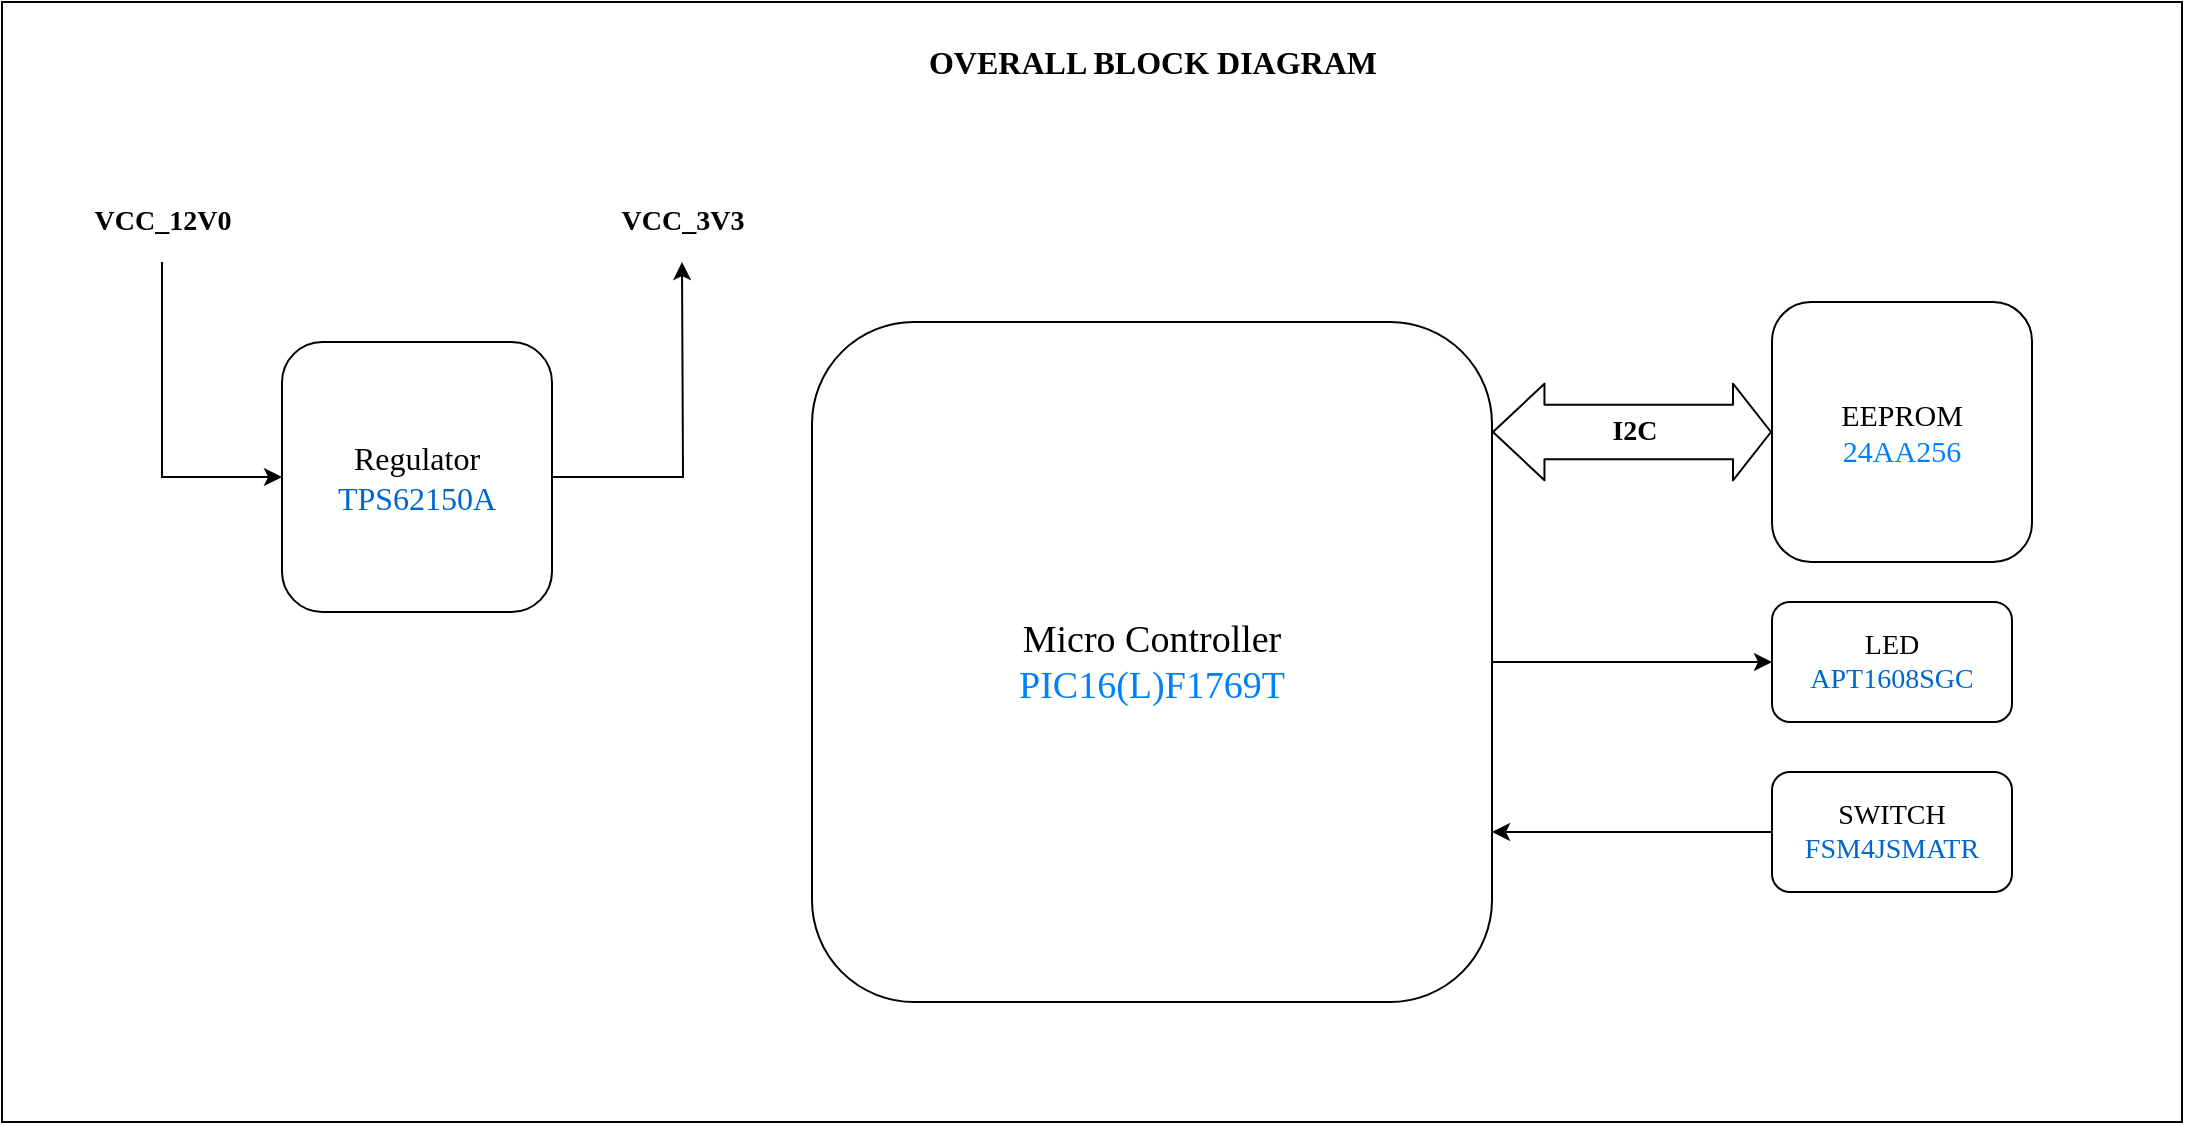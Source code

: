<mxfile version="14.2.9" type="github" pages="6">
  <diagram id="GUdx2-bi7h3D82VZwNLV" name="Page-1">
    <mxGraphModel dx="1422" dy="792" grid="1" gridSize="10" guides="1" tooltips="1" connect="1" arrows="1" fold="1" page="1" pageScale="1" pageWidth="850" pageHeight="1100" math="0" shadow="0">
      <root>
        <mxCell id="0" />
        <mxCell id="1" parent="0" />
        <mxCell id="04yzdecMR1Ozrs6JMSw4-19" value="" style="rounded=0;whiteSpace=wrap;html=1;" parent="1" vertex="1">
          <mxGeometry x="20" y="400" width="1090" height="560" as="geometry" />
        </mxCell>
        <mxCell id="04yzdecMR1Ozrs6JMSw4-9" style="edgeStyle=orthogonalEdgeStyle;rounded=0;orthogonalLoop=1;jettySize=auto;html=1;exitX=1;exitY=0.5;exitDx=0;exitDy=0;entryX=0;entryY=0.5;entryDx=0;entryDy=0;" parent="1" source="04yzdecMR1Ozrs6JMSw4-2" target="04yzdecMR1Ozrs6JMSw4-5" edge="1">
          <mxGeometry relative="1" as="geometry" />
        </mxCell>
        <mxCell id="04yzdecMR1Ozrs6JMSw4-10" style="edgeStyle=orthogonalEdgeStyle;rounded=0;orthogonalLoop=1;jettySize=auto;html=1;exitX=0;exitY=0.5;exitDx=0;exitDy=0;entryX=1;entryY=0.75;entryDx=0;entryDy=0;" parent="1" source="04yzdecMR1Ozrs6JMSw4-6" target="04yzdecMR1Ozrs6JMSw4-2" edge="1">
          <mxGeometry relative="1" as="geometry" />
        </mxCell>
        <mxCell id="04yzdecMR1Ozrs6JMSw4-2" value="&lt;font face=&quot;Times New Roman&quot; style=&quot;font-size: 19px&quot;&gt;Micro Controller&lt;br&gt;&lt;font color=&quot;#007fff&quot; style=&quot;font-size: 19px&quot;&gt;PIC16(L)F1769T&lt;/font&gt;&lt;/font&gt;" style="whiteSpace=wrap;html=1;aspect=fixed;rounded=1;" parent="1" vertex="1">
          <mxGeometry x="425" y="560" width="340" height="340" as="geometry" />
        </mxCell>
        <mxCell id="04yzdecMR1Ozrs6JMSw4-3" value="&lt;font face=&quot;Times New Roman&quot; style=&quot;font-size: 15px&quot;&gt;EEPROM&lt;br&gt;&lt;font color=&quot;#007fff&quot; style=&quot;font-size: 15px&quot;&gt;24AA256&lt;/font&gt;&lt;/font&gt;" style="whiteSpace=wrap;html=1;aspect=fixed;rounded=1;" parent="1" vertex="1">
          <mxGeometry x="905" y="550" width="130" height="130" as="geometry" />
        </mxCell>
        <mxCell id="04yzdecMR1Ozrs6JMSw4-4" value="" style="shape=flexArrow;endArrow=classic;startArrow=classic;html=1;exitX=1;exitY=0.25;exitDx=0;exitDy=0;width=27.333;startSize=8.243;" parent="1" target="04yzdecMR1Ozrs6JMSw4-3" edge="1">
          <mxGeometry width="50" height="50" relative="1" as="geometry">
            <mxPoint x="765" y="615" as="sourcePoint" />
            <mxPoint x="535" y="580" as="targetPoint" />
          </mxGeometry>
        </mxCell>
        <mxCell id="04yzdecMR1Ozrs6JMSw4-11" value="&lt;font face=&quot;Times New Roman&quot; size=&quot;1&quot;&gt;&lt;b style=&quot;font-size: 14px&quot;&gt;I2C&lt;/b&gt;&lt;/font&gt;" style="edgeLabel;html=1;align=center;verticalAlign=middle;resizable=0;points=[];" parent="04yzdecMR1Ozrs6JMSw4-4" vertex="1" connectable="0">
          <mxGeometry x="-0.223" y="-1" relative="1" as="geometry">
            <mxPoint x="16" y="-1" as="offset" />
          </mxGeometry>
        </mxCell>
        <mxCell id="04yzdecMR1Ozrs6JMSw4-5" value="&lt;font face=&quot;Times New Roman&quot; style=&quot;font-size: 14px&quot;&gt;LED&lt;br&gt;&lt;font color=&quot;#0066cc&quot; style=&quot;font-size: 14px&quot;&gt;APT1608SGC&lt;/font&gt;&lt;/font&gt;" style="rounded=1;whiteSpace=wrap;html=1;" parent="1" vertex="1">
          <mxGeometry x="905" y="700" width="120" height="60" as="geometry" />
        </mxCell>
        <mxCell id="04yzdecMR1Ozrs6JMSw4-6" value="&lt;font face=&quot;Times New Roman&quot;&gt;&lt;span style=&quot;font-size: 14px&quot;&gt;SWITCH&lt;br&gt;&lt;font color=&quot;#0066cc&quot;&gt;FSM4JSMATR&lt;/font&gt;&lt;br&gt;&lt;/span&gt;&lt;/font&gt;" style="rounded=1;whiteSpace=wrap;html=1;" parent="1" vertex="1">
          <mxGeometry x="905" y="785" width="120" height="60" as="geometry" />
        </mxCell>
        <mxCell id="04yzdecMR1Ozrs6JMSw4-13" style="edgeStyle=orthogonalEdgeStyle;rounded=0;orthogonalLoop=1;jettySize=auto;html=1;exitX=0;exitY=0.5;exitDx=0;exitDy=0;entryX=0;entryY=0.5;entryDx=0;entryDy=0;" parent="1" target="04yzdecMR1Ozrs6JMSw4-12" edge="1">
          <mxGeometry relative="1" as="geometry">
            <mxPoint x="100" y="530" as="sourcePoint" />
            <Array as="points">
              <mxPoint x="100" y="638" />
            </Array>
          </mxGeometry>
        </mxCell>
        <mxCell id="04yzdecMR1Ozrs6JMSw4-14" style="edgeStyle=orthogonalEdgeStyle;rounded=0;orthogonalLoop=1;jettySize=auto;html=1;exitX=1;exitY=0.5;exitDx=0;exitDy=0;" parent="1" source="04yzdecMR1Ozrs6JMSw4-12" edge="1">
          <mxGeometry relative="1" as="geometry">
            <mxPoint x="360" y="530" as="targetPoint" />
          </mxGeometry>
        </mxCell>
        <mxCell id="04yzdecMR1Ozrs6JMSw4-12" value="&lt;font face=&quot;Times New Roman&quot; style=&quot;font-size: 16px&quot;&gt;Regulator&lt;br&gt;&lt;font color=&quot;#0066cc&quot; style=&quot;font-size: 16px&quot;&gt;TPS62150A&lt;/font&gt;&lt;/font&gt;" style="whiteSpace=wrap;html=1;aspect=fixed;rounded=1;" parent="1" vertex="1">
          <mxGeometry x="160" y="570" width="135" height="135" as="geometry" />
        </mxCell>
        <mxCell id="04yzdecMR1Ozrs6JMSw4-15" value="&lt;font face=&quot;Times New Roman&quot; size=&quot;1&quot;&gt;&lt;b style=&quot;font-size: 14px&quot;&gt;VCC_12V0&lt;/b&gt;&lt;/font&gt;" style="text;html=1;align=center;verticalAlign=middle;resizable=0;points=[];autosize=1;" parent="1" vertex="1">
          <mxGeometry x="60" y="500" width="80" height="20" as="geometry" />
        </mxCell>
        <mxCell id="04yzdecMR1Ozrs6JMSw4-17" value="&lt;font face=&quot;Times New Roman&quot; size=&quot;1&quot;&gt;&lt;b style=&quot;font-size: 14px&quot;&gt;VCC_3V3&lt;/b&gt;&lt;/font&gt;" style="text;html=1;align=center;verticalAlign=middle;resizable=0;points=[];autosize=1;" parent="1" vertex="1">
          <mxGeometry x="320" y="500" width="80" height="20" as="geometry" />
        </mxCell>
        <mxCell id="2Wf4D-5tHqyfBBYewotB-1" value="&lt;font face=&quot;Times New Roman&quot; size=&quot;1&quot;&gt;&lt;b style=&quot;font-size: 16px&quot;&gt;OVERALL BLOCK DIAGRAM&lt;/b&gt;&lt;/font&gt;" style="text;html=1;align=center;verticalAlign=middle;resizable=0;points=[];autosize=1;" vertex="1" parent="1">
          <mxGeometry x="475" y="420" width="240" height="20" as="geometry" />
        </mxCell>
      </root>
    </mxGraphModel>
  </diagram>
  <diagram id="nZQH14vDjclrVD1OsW3e" name="Page-2">
    <mxGraphModel dx="2015" dy="1122" grid="1" gridSize="10" guides="1" tooltips="1" connect="1" arrows="1" fold="1" page="1" pageScale="1" pageWidth="850" pageHeight="1100" math="0" shadow="0">
      <root>
        <mxCell id="stXUZN9LrVcJtPdL2Ri9-0" />
        <mxCell id="stXUZN9LrVcJtPdL2Ri9-1" parent="stXUZN9LrVcJtPdL2Ri9-0" />
        <mxCell id="IDfn7w2s4xWH9Fwnni4g-15" value="" style="rounded=0;whiteSpace=wrap;html=1;" parent="stXUZN9LrVcJtPdL2Ri9-1" vertex="1">
          <mxGeometry x="70" y="580" width="650" height="450" as="geometry" />
        </mxCell>
        <mxCell id="I93NdJVw4G9VruOzU2KA-1" value="&lt;span style=&quot;font-family: &amp;#34;times new roman&amp;#34; ; font-size: 19px&quot;&gt;Micro Controller&lt;/span&gt;&lt;br style=&quot;font-family: &amp;#34;times new roman&amp;#34; ; font-size: 19px&quot;&gt;&lt;font color=&quot;#007fff&quot; style=&quot;font-family: &amp;#34;times new roman&amp;#34; ; font-size: 19px&quot;&gt;PIC16(L)F1769T&lt;/font&gt;" style="rounded=0;whiteSpace=wrap;html=1;" parent="stXUZN9LrVcJtPdL2Ri9-1" vertex="1">
          <mxGeometry x="470" y="720" width="170" height="220" as="geometry" />
        </mxCell>
        <mxCell id="R9ydHT4mRFw0wHgXj5NG-2" style="edgeStyle=orthogonalEdgeStyle;rounded=0;orthogonalLoop=1;jettySize=auto;html=1;exitX=0;exitY=0.5;exitDx=0;exitDy=0;entryX=0;entryY=0.5;entryDx=0;entryDy=0;" parent="stXUZN9LrVcJtPdL2Ri9-1" target="R9ydHT4mRFw0wHgXj5NG-0" edge="1">
          <mxGeometry relative="1" as="geometry">
            <mxPoint x="150" y="640" as="sourcePoint" />
            <Array as="points">
              <mxPoint x="150" y="733" />
            </Array>
          </mxGeometry>
        </mxCell>
        <mxCell id="IDfn7w2s4xWH9Fwnni4g-1" style="edgeStyle=orthogonalEdgeStyle;rounded=0;orthogonalLoop=1;jettySize=auto;html=1;exitX=0.5;exitY=1;exitDx=0;exitDy=0;endArrow=none;endFill=0;strokeWidth=1;entryX=0.5;entryY=0;entryDx=0;entryDy=0;entryPerimeter=0;" parent="stXUZN9LrVcJtPdL2Ri9-1" source="R9ydHT4mRFw0wHgXj5NG-0" target="IDfn7w2s4xWH9Fwnni4g-2" edge="1">
          <mxGeometry relative="1" as="geometry">
            <mxPoint x="268" y="880" as="targetPoint" />
          </mxGeometry>
        </mxCell>
        <mxCell id="IDfn7w2s4xWH9Fwnni4g-4" style="edgeStyle=orthogonalEdgeStyle;rounded=0;orthogonalLoop=1;jettySize=auto;html=1;exitX=1;exitY=0.25;exitDx=0;exitDy=0;entryX=0;entryY=0.75;entryDx=0;entryDy=0;endArrow=none;endFill=0;strokeWidth=1;" parent="stXUZN9LrVcJtPdL2Ri9-1" source="R9ydHT4mRFw0wHgXj5NG-0" target="R9ydHT4mRFw0wHgXj5NG-1" edge="1">
          <mxGeometry relative="1" as="geometry">
            <Array as="points">
              <mxPoint x="483" y="699" />
            </Array>
          </mxGeometry>
        </mxCell>
        <mxCell id="IDfn7w2s4xWH9Fwnni4g-5" style="edgeStyle=orthogonalEdgeStyle;rounded=0;orthogonalLoop=1;jettySize=auto;html=1;entryX=0.75;entryY=1;entryDx=0;entryDy=0;endArrow=none;endFill=0;strokeWidth=1;" parent="stXUZN9LrVcJtPdL2Ri9-1" target="R9ydHT4mRFw0wHgXj5NG-1" edge="1">
          <mxGeometry relative="1" as="geometry">
            <mxPoint x="268" y="820" as="sourcePoint" />
            <Array as="points">
              <mxPoint x="430" y="820" />
              <mxPoint x="430" y="780" />
            </Array>
          </mxGeometry>
        </mxCell>
        <mxCell id="R9ydHT4mRFw0wHgXj5NG-0" value="&lt;font face=&quot;Times New Roman&quot; style=&quot;font-size: 16px&quot;&gt;Regulator&lt;br&gt;&lt;font color=&quot;#0066cc&quot; style=&quot;font-size: 16px&quot;&gt;TPS62150A&lt;/font&gt;&lt;/font&gt;" style="whiteSpace=wrap;html=1;aspect=fixed;rounded=1;fillColor=#f5f5f5;strokeColor=#666666;fontColor=#333333;" parent="stXUZN9LrVcJtPdL2Ri9-1" vertex="1">
          <mxGeometry x="200" y="665" width="135" height="135" as="geometry" />
        </mxCell>
        <mxCell id="R9ydHT4mRFw0wHgXj5NG-1" value="PWR" style="rounded=0;whiteSpace=wrap;html=1;direction=south;fillColor=#f0a30a;strokeColor=#BD7000;fontColor=#ffffff;" parent="stXUZN9LrVcJtPdL2Ri9-1" vertex="1">
          <mxGeometry x="470" y="720" width="50" height="80" as="geometry" />
        </mxCell>
        <mxCell id="IDfn7w2s4xWH9Fwnni4g-0" value="&lt;b style=&quot;color: rgb(0, 0, 0); font-family: &amp;quot;times new roman&amp;quot;; font-style: normal; letter-spacing: normal; text-align: center; text-indent: 0px; text-transform: none; word-spacing: 0px; background-color: rgb(248, 249, 250); font-size: 14px;&quot;&gt;VCC_12V0&lt;/b&gt;" style="text;whiteSpace=wrap;html=1;" parent="stXUZN9LrVcJtPdL2Ri9-1" vertex="1">
          <mxGeometry x="110" y="620" width="90" height="30" as="geometry" />
        </mxCell>
        <mxCell id="IDfn7w2s4xWH9Fwnni4g-2" value="" style="pointerEvents=1;verticalLabelPosition=bottom;shadow=0;dashed=0;align=center;html=1;verticalAlign=top;shape=mxgraph.electrical.signal_sources.signal_ground;" parent="stXUZN9LrVcJtPdL2Ri9-1" vertex="1">
          <mxGeometry x="245" y="880" width="45" height="30" as="geometry" />
        </mxCell>
        <mxCell id="IDfn7w2s4xWH9Fwnni4g-3" value="&lt;b&gt;&lt;font face=&quot;Times New Roman&quot;&gt;GND&lt;/font&gt;&lt;/b&gt;&lt;br&gt;" style="text;html=1;align=center;verticalAlign=middle;resizable=0;points=[];autosize=1;" parent="stXUZN9LrVcJtPdL2Ri9-1" vertex="1">
          <mxGeometry x="270" y="900" width="40" height="20" as="geometry" />
        </mxCell>
        <mxCell id="IDfn7w2s4xWH9Fwnni4g-6" value="&lt;b&gt;&lt;font face=&quot;Times New Roman&quot;&gt;3V3_regulated supply&lt;/font&gt;&lt;/b&gt;" style="text;html=1;align=center;verticalAlign=middle;resizable=0;points=[];autosize=1;" parent="stXUZN9LrVcJtPdL2Ri9-1" vertex="1">
          <mxGeometry x="335" y="680" width="130" height="20" as="geometry" />
        </mxCell>
        <mxCell id="IDfn7w2s4xWH9Fwnni4g-7" value="&lt;font face=&quot;Times New Roman&quot;&gt;&lt;b&gt;&lt;font style=&quot;font-size: 14px&quot;&gt;V&lt;/font&gt;&lt;font style=&quot;font-size: 8px&quot;&gt;DD&lt;/font&gt;&lt;/b&gt;&lt;/font&gt;" style="text;html=1;align=center;verticalAlign=middle;resizable=0;points=[];autosize=1;" parent="stXUZN9LrVcJtPdL2Ri9-1" vertex="1">
          <mxGeometry x="475" y="700" width="40" height="20" as="geometry" />
        </mxCell>
        <mxCell id="IDfn7w2s4xWH9Fwnni4g-13" value="&lt;font face=&quot;Times New Roman&quot;&gt;&lt;font style=&quot;font-weight: bold ; font-size: 14px&quot;&gt;Vs&lt;/font&gt;&lt;font style=&quot;font-size: 9px&quot;&gt;S&lt;/font&gt;&lt;/font&gt;" style="text;html=1;align=center;verticalAlign=middle;resizable=0;points=[];autosize=1;" parent="stXUZN9LrVcJtPdL2Ri9-1" vertex="1">
          <mxGeometry x="430" y="760" width="40" height="20" as="geometry" />
        </mxCell>
        <mxCell id="IDfn7w2s4xWH9Fwnni4g-14" value="&lt;font face=&quot;Times New Roman&quot;&gt;&lt;b&gt;INPUT&lt;/b&gt;&lt;/font&gt;" style="text;html=1;align=center;verticalAlign=middle;resizable=0;points=[];autosize=1;" parent="stXUZN9LrVcJtPdL2Ri9-1" vertex="1">
          <mxGeometry x="100" y="690" width="50" height="20" as="geometry" />
        </mxCell>
        <mxCell id="IDfn7w2s4xWH9Fwnni4g-16" value="&lt;font face=&quot;Times New Roman&quot; size=&quot;1&quot;&gt;&lt;b style=&quot;font-size: 13px&quot;&gt;18&lt;/b&gt;&lt;/font&gt;" style="text;html=1;align=center;verticalAlign=middle;resizable=0;points=[];autosize=1;" parent="stXUZN9LrVcJtPdL2Ri9-1" vertex="1">
          <mxGeometry x="465" y="722.5" width="30" height="20" as="geometry" />
        </mxCell>
        <mxCell id="IDfn7w2s4xWH9Fwnni4g-17" value="&lt;font face=&quot;Times New Roman&quot;&gt;&lt;b&gt;17&lt;/b&gt;&lt;/font&gt;" style="text;html=1;align=center;verticalAlign=middle;resizable=0;points=[];autosize=1;" parent="stXUZN9LrVcJtPdL2Ri9-1" vertex="1">
          <mxGeometry x="465" y="770" width="30" height="20" as="geometry" />
        </mxCell>
        <mxCell id="pzL5P-d5iUDXQ-3lEfkb-0" value="&lt;font face=&quot;Times New Roman&quot; size=&quot;1&quot;&gt;&lt;b style=&quot;font-size: 14px&quot;&gt;POWER_SUPPLY&lt;/b&gt;&lt;/font&gt;" style="text;html=1;align=center;verticalAlign=middle;resizable=0;points=[];autosize=1;" vertex="1" parent="stXUZN9LrVcJtPdL2Ri9-1">
          <mxGeometry x="320" y="590" width="130" height="20" as="geometry" />
        </mxCell>
      </root>
    </mxGraphModel>
  </diagram>
  <diagram id="JB-migpmvGy-5XM4boEO" name="Page-3">
    <mxGraphModel dx="1209" dy="673" grid="1" gridSize="10" guides="1" tooltips="1" connect="1" arrows="1" fold="1" page="1" pageScale="1" pageWidth="850" pageHeight="1100" math="0" shadow="0">
      <root>
        <mxCell id="W5p3aixpMp5s0jEmpPq9-0" />
        <mxCell id="W5p3aixpMp5s0jEmpPq9-1" parent="W5p3aixpMp5s0jEmpPq9-0" />
        <mxCell id="FMPImRoGYkgTPbJakQFw-43" value="" style="rounded=0;whiteSpace=wrap;html=1;" parent="W5p3aixpMp5s0jEmpPq9-1" vertex="1">
          <mxGeometry x="190" y="150" width="650" height="440" as="geometry" />
        </mxCell>
        <mxCell id="PIUIOuNfqkbiFGU8eA5J-0" value="&lt;span style=&quot;font-family: &amp;#34;times new roman&amp;#34; ; font-size: 19px&quot;&gt;Micro Controller&lt;/span&gt;&lt;br style=&quot;font-family: &amp;#34;times new roman&amp;#34; ; font-size: 19px&quot;&gt;&lt;font color=&quot;#007fff&quot; style=&quot;font-family: &amp;#34;times new roman&amp;#34; ; font-size: 19px&quot;&gt;PIC16(L)F1769T&lt;/font&gt;" style="rounded=0;whiteSpace=wrap;html=1;" parent="W5p3aixpMp5s0jEmpPq9-1" vertex="1">
          <mxGeometry x="255" y="210" width="170" height="220" as="geometry" />
        </mxCell>
        <mxCell id="FMPImRoGYkgTPbJakQFw-4" style="edgeStyle=orthogonalEdgeStyle;rounded=0;orthogonalLoop=1;jettySize=auto;html=1;exitX=1;exitY=0.75;exitDx=0;exitDy=0;endArrow=none;endFill=0;strokeWidth=1;" parent="W5p3aixpMp5s0jEmpPq9-1" source="PIUIOuNfqkbiFGU8eA5J-1" target="FMPImRoGYkgTPbJakQFw-0" edge="1">
          <mxGeometry relative="1" as="geometry">
            <Array as="points">
              <mxPoint x="425" y="401" />
            </Array>
          </mxGeometry>
        </mxCell>
        <mxCell id="PIUIOuNfqkbiFGU8eA5J-1" value="PORTB" style="rounded=0;whiteSpace=wrap;html=1;fillColor=#6d8764;strokeColor=#3A5431;fontColor=#ffffff;" parent="W5p3aixpMp5s0jEmpPq9-1" vertex="1">
          <mxGeometry x="365" y="350" width="60" height="80" as="geometry" />
        </mxCell>
        <mxCell id="FMPImRoGYkgTPbJakQFw-3" style="edgeStyle=orthogonalEdgeStyle;rounded=0;orthogonalLoop=1;jettySize=auto;html=1;exitX=0;exitY=0.25;exitDx=0;exitDy=0;entryX=1.087;entryY=0.47;entryDx=0;entryDy=0;entryPerimeter=0;endArrow=none;endFill=0;strokeWidth=1;" parent="W5p3aixpMp5s0jEmpPq9-1" source="FMPImRoGYkgTPbJakQFw-0" target="FMPImRoGYkgTPbJakQFw-1" edge="1">
          <mxGeometry relative="1" as="geometry" />
        </mxCell>
        <mxCell id="FMPImRoGYkgTPbJakQFw-20" style="edgeStyle=orthogonalEdgeStyle;rounded=0;orthogonalLoop=1;jettySize=auto;html=1;exitX=0.25;exitY=1;exitDx=0;exitDy=0;endArrow=none;endFill=0;strokeWidth=1;" parent="W5p3aixpMp5s0jEmpPq9-1" source="FMPImRoGYkgTPbJakQFw-0" edge="1">
          <mxGeometry relative="1" as="geometry">
            <mxPoint x="680" y="510" as="targetPoint" />
            <Array as="points">
              <mxPoint x="613" y="510" />
            </Array>
          </mxGeometry>
        </mxCell>
        <mxCell id="FMPImRoGYkgTPbJakQFw-21" style="edgeStyle=orthogonalEdgeStyle;rounded=0;orthogonalLoop=1;jettySize=auto;html=1;exitX=0.5;exitY=1;exitDx=0;exitDy=0;endArrow=none;endFill=0;strokeWidth=1;" parent="W5p3aixpMp5s0jEmpPq9-1" source="FMPImRoGYkgTPbJakQFw-0" edge="1">
          <mxGeometry relative="1" as="geometry">
            <mxPoint x="644.882" y="510" as="targetPoint" />
          </mxGeometry>
        </mxCell>
        <mxCell id="FMPImRoGYkgTPbJakQFw-22" style="edgeStyle=orthogonalEdgeStyle;rounded=0;orthogonalLoop=1;jettySize=auto;html=1;endArrow=none;endFill=0;strokeWidth=1;" parent="W5p3aixpMp5s0jEmpPq9-1" edge="1">
          <mxGeometry relative="1" as="geometry">
            <mxPoint x="678" y="510" as="targetPoint" />
            <mxPoint x="678" y="466" as="sourcePoint" />
          </mxGeometry>
        </mxCell>
        <mxCell id="FMPImRoGYkgTPbJakQFw-26" style="edgeStyle=orthogonalEdgeStyle;rounded=0;orthogonalLoop=1;jettySize=auto;html=1;exitX=1;exitY=0.75;exitDx=0;exitDy=0;endArrow=none;endFill=0;strokeWidth=1;" parent="W5p3aixpMp5s0jEmpPq9-1" source="FMPImRoGYkgTPbJakQFw-0" edge="1">
          <mxGeometry relative="1" as="geometry">
            <mxPoint x="680" y="510" as="targetPoint" />
            <Array as="points">
              <mxPoint x="730" y="434" />
              <mxPoint x="730" y="510" />
            </Array>
          </mxGeometry>
        </mxCell>
        <mxCell id="FMPImRoGYkgTPbJakQFw-29" style="edgeStyle=orthogonalEdgeStyle;rounded=0;orthogonalLoop=1;jettySize=auto;html=1;exitX=-0.013;exitY=0.909;exitDx=0;exitDy=0;endArrow=none;endFill=0;strokeWidth=1;exitPerimeter=0;" parent="W5p3aixpMp5s0jEmpPq9-1" source="FMPImRoGYkgTPbJakQFw-0" edge="1">
          <mxGeometry relative="1" as="geometry">
            <mxPoint x="610" y="510" as="targetPoint" />
            <Array as="points">
              <mxPoint x="580" y="454" />
              <mxPoint x="580" y="510" />
            </Array>
          </mxGeometry>
        </mxCell>
        <mxCell id="FMPImRoGYkgTPbJakQFw-31" style="edgeStyle=orthogonalEdgeStyle;rounded=0;orthogonalLoop=1;jettySize=auto;html=1;exitX=1;exitY=0.25;exitDx=0;exitDy=0;endArrow=none;endFill=0;strokeWidth=1;" parent="W5p3aixpMp5s0jEmpPq9-1" source="FMPImRoGYkgTPbJakQFw-0" edge="1">
          <mxGeometry relative="1" as="geometry">
            <mxPoint x="760" y="280" as="targetPoint" />
          </mxGeometry>
        </mxCell>
        <mxCell id="FMPImRoGYkgTPbJakQFw-0" value="&lt;font face=&quot;Times New Roman&quot; style=&quot;font-size: 15px&quot;&gt;EEPROM&lt;br&gt;&lt;font color=&quot;#007fff&quot; style=&quot;font-size: 15px&quot;&gt;24AA256&lt;/font&gt;&lt;/font&gt;" style="whiteSpace=wrap;html=1;aspect=fixed;rounded=1;fillColor=#b1ddf0;strokeColor=#10739e;" parent="W5p3aixpMp5s0jEmpPq9-1" vertex="1">
          <mxGeometry x="580" y="336" width="130" height="130" as="geometry" />
        </mxCell>
        <mxCell id="FMPImRoGYkgTPbJakQFw-1" value="&lt;b&gt;&lt;font face=&quot;Times New Roman&quot;&gt;10&lt;/font&gt;&lt;/b&gt;" style="text;html=1;align=center;verticalAlign=middle;resizable=0;points=[];autosize=1;" parent="W5p3aixpMp5s0jEmpPq9-1" vertex="1">
          <mxGeometry x="395" y="360" width="30" height="20" as="geometry" />
        </mxCell>
        <mxCell id="FMPImRoGYkgTPbJakQFw-2" value="&lt;b&gt;&lt;font face=&quot;Times New Roman&quot;&gt;8&lt;/font&gt;&lt;/b&gt;" style="text;html=1;align=center;verticalAlign=middle;resizable=0;points=[];autosize=1;" parent="W5p3aixpMp5s0jEmpPq9-1" vertex="1">
          <mxGeometry x="400" y="400" width="20" height="20" as="geometry" />
        </mxCell>
        <mxCell id="FMPImRoGYkgTPbJakQFw-5" value="&lt;b&gt;&lt;font face=&quot;Times New Roman&quot;&gt;5&lt;/font&gt;&lt;/b&gt;" style="text;html=1;align=center;verticalAlign=middle;resizable=0;points=[];autosize=1;" parent="W5p3aixpMp5s0jEmpPq9-1" vertex="1">
          <mxGeometry x="580" y="360" width="20" height="20" as="geometry" />
        </mxCell>
        <mxCell id="FMPImRoGYkgTPbJakQFw-6" value="&lt;b&gt;&lt;font face=&quot;Times New Roman&quot;&gt;6&lt;/font&gt;&lt;/b&gt;" style="text;html=1;align=center;verticalAlign=middle;resizable=0;points=[];autosize=1;" parent="W5p3aixpMp5s0jEmpPq9-1" vertex="1">
          <mxGeometry x="580" y="391" width="20" height="20" as="geometry" />
        </mxCell>
        <mxCell id="FMPImRoGYkgTPbJakQFw-7" value="&lt;font face=&quot;Times New Roman&quot;&gt;&lt;b&gt;I2C_SDA&lt;/b&gt;&lt;/font&gt;" style="text;html=1;align=center;verticalAlign=middle;resizable=0;points=[];autosize=1;" parent="W5p3aixpMp5s0jEmpPq9-1" vertex="1">
          <mxGeometry x="495" y="350" width="70" height="20" as="geometry" />
        </mxCell>
        <mxCell id="FMPImRoGYkgTPbJakQFw-8" value="&lt;font face=&quot;Times New Roman&quot;&gt;&lt;b&gt;I2C_SCL&lt;/b&gt;&lt;/font&gt;" style="text;html=1;align=center;verticalAlign=middle;resizable=0;points=[];autosize=1;" parent="W5p3aixpMp5s0jEmpPq9-1" vertex="1">
          <mxGeometry x="500" y="380" width="60" height="20" as="geometry" />
        </mxCell>
        <mxCell id="FMPImRoGYkgTPbJakQFw-16" style="edgeStyle=orthogonalEdgeStyle;rounded=0;orthogonalLoop=1;jettySize=auto;html=1;exitX=1;exitY=0.5;exitDx=0;exitDy=0;exitPerimeter=0;entryX=0.005;entryY=0.953;entryDx=0;entryDy=0;entryPerimeter=0;endArrow=none;endFill=0;strokeWidth=1;" parent="W5p3aixpMp5s0jEmpPq9-1" source="FMPImRoGYkgTPbJakQFw-10" target="FMPImRoGYkgTPbJakQFw-7" edge="1">
          <mxGeometry relative="1" as="geometry" />
        </mxCell>
        <mxCell id="FMPImRoGYkgTPbJakQFw-10" value="" style="pointerEvents=1;verticalLabelPosition=bottom;shadow=0;dashed=0;align=center;html=1;verticalAlign=top;shape=mxgraph.electrical.resistors.resistor_2;direction=south;" parent="W5p3aixpMp5s0jEmpPq9-1" vertex="1">
          <mxGeometry x="490" y="290" width="10" height="60" as="geometry" />
        </mxCell>
        <mxCell id="FMPImRoGYkgTPbJakQFw-17" style="edgeStyle=orthogonalEdgeStyle;rounded=0;orthogonalLoop=1;jettySize=auto;html=1;exitX=1;exitY=0.5;exitDx=0;exitDy=0;exitPerimeter=0;endArrow=none;endFill=0;strokeWidth=1;" parent="W5p3aixpMp5s0jEmpPq9-1" source="FMPImRoGYkgTPbJakQFw-12" edge="1">
          <mxGeometry relative="1" as="geometry">
            <mxPoint x="475" y="400" as="targetPoint" />
          </mxGeometry>
        </mxCell>
        <mxCell id="FMPImRoGYkgTPbJakQFw-12" value="" style="pointerEvents=1;verticalLabelPosition=bottom;shadow=0;dashed=0;align=center;html=1;verticalAlign=top;shape=mxgraph.electrical.resistors.resistor_2;direction=south;" parent="W5p3aixpMp5s0jEmpPq9-1" vertex="1">
          <mxGeometry x="470" y="290" width="10" height="60" as="geometry" />
        </mxCell>
        <mxCell id="FMPImRoGYkgTPbJakQFw-18" value="" style="endArrow=none;html=1;strokeWidth=1;" parent="W5p3aixpMp5s0jEmpPq9-1" edge="1">
          <mxGeometry width="50" height="50" relative="1" as="geometry">
            <mxPoint x="460" y="290" as="sourcePoint" />
            <mxPoint x="510" y="290" as="targetPoint" />
          </mxGeometry>
        </mxCell>
        <mxCell id="FMPImRoGYkgTPbJakQFw-19" value="&lt;font face=&quot;Times New Roman&quot; size=&quot;1&quot;&gt;&lt;b style=&quot;font-size: 13px&quot;&gt;3V3&lt;/b&gt;&lt;/font&gt;" style="text;html=1;align=center;verticalAlign=middle;resizable=0;points=[];autosize=1;" parent="W5p3aixpMp5s0jEmpPq9-1" vertex="1">
          <mxGeometry x="460" y="270" width="40" height="20" as="geometry" />
        </mxCell>
        <mxCell id="FMPImRoGYkgTPbJakQFw-23" value="&lt;font face=&quot;Times New Roman&quot;&gt;&lt;b&gt;A0&lt;/b&gt;&lt;/font&gt;" style="text;html=1;align=center;verticalAlign=middle;resizable=0;points=[];autosize=1;" parent="W5p3aixpMp5s0jEmpPq9-1" vertex="1">
          <mxGeometry x="555" y="466" width="30" height="20" as="geometry" />
        </mxCell>
        <mxCell id="FMPImRoGYkgTPbJakQFw-24" value="&lt;font face=&quot;Times New Roman&quot;&gt;&lt;b&gt;A1&lt;/b&gt;&lt;/font&gt;" style="text;html=1;align=center;verticalAlign=middle;resizable=0;points=[];autosize=1;" parent="W5p3aixpMp5s0jEmpPq9-1" vertex="1">
          <mxGeometry x="590" y="466" width="30" height="20" as="geometry" />
        </mxCell>
        <mxCell id="FMPImRoGYkgTPbJakQFw-25" value="&lt;font face=&quot;Times New Roman&quot;&gt;&lt;b&gt;WP&lt;/b&gt;&lt;/font&gt;" style="text;html=1;align=center;verticalAlign=middle;resizable=0;points=[];autosize=1;" parent="W5p3aixpMp5s0jEmpPq9-1" vertex="1">
          <mxGeometry x="650" y="466" width="30" height="20" as="geometry" />
        </mxCell>
        <mxCell id="FMPImRoGYkgTPbJakQFw-27" value="&lt;font face=&quot;Times New Roman&quot;&gt;&lt;b&gt;Vss&lt;/b&gt;&lt;/font&gt;" style="text;html=1;align=center;verticalAlign=middle;resizable=0;points=[];autosize=1;" parent="W5p3aixpMp5s0jEmpPq9-1" vertex="1">
          <mxGeometry x="705" y="410" width="30" height="20" as="geometry" />
        </mxCell>
        <mxCell id="FMPImRoGYkgTPbJakQFw-28" value="Text" style="text;html=1;align=center;verticalAlign=middle;resizable=0;points=[];autosize=1;" parent="W5p3aixpMp5s0jEmpPq9-1" vertex="1">
          <mxGeometry x="540" y="560" width="40" height="20" as="geometry" />
        </mxCell>
        <mxCell id="FMPImRoGYkgTPbJakQFw-30" value="&lt;font face=&quot;Times New Roman&quot;&gt;&lt;b&gt;A2&lt;/b&gt;&lt;/font&gt;" style="text;html=1;align=center;verticalAlign=middle;resizable=0;points=[];autosize=1;" parent="W5p3aixpMp5s0jEmpPq9-1" vertex="1">
          <mxGeometry x="620" y="466" width="30" height="20" as="geometry" />
        </mxCell>
        <mxCell id="FMPImRoGYkgTPbJakQFw-32" value="" style="endArrow=none;html=1;strokeWidth=1;" parent="W5p3aixpMp5s0jEmpPq9-1" edge="1">
          <mxGeometry width="50" height="50" relative="1" as="geometry">
            <mxPoint x="740" y="280" as="sourcePoint" />
            <mxPoint x="770" y="280" as="targetPoint" />
          </mxGeometry>
        </mxCell>
        <mxCell id="FMPImRoGYkgTPbJakQFw-33" value="&lt;font face=&quot;Times New Roman&quot; size=&quot;1&quot;&gt;&lt;b style=&quot;font-size: 13px&quot;&gt;3V3&lt;/b&gt;&lt;/font&gt;" style="text;html=1;align=center;verticalAlign=middle;resizable=0;points=[];autosize=1;" parent="W5p3aixpMp5s0jEmpPq9-1" vertex="1">
          <mxGeometry x="735" y="260" width="40" height="20" as="geometry" />
        </mxCell>
        <mxCell id="FMPImRoGYkgTPbJakQFw-34" value="&lt;font face=&quot;Times New Roman&quot;&gt;&lt;b&gt;Vcc&lt;/b&gt;&lt;/font&gt;" style="text;html=1;align=center;verticalAlign=middle;resizable=0;points=[];autosize=1;" parent="W5p3aixpMp5s0jEmpPq9-1" vertex="1">
          <mxGeometry x="705" y="350" width="30" height="20" as="geometry" />
        </mxCell>
        <mxCell id="FMPImRoGYkgTPbJakQFw-35" value="&lt;b&gt;&lt;font face=&quot;Times New Roman&quot;&gt;1&lt;/font&gt;&lt;/b&gt;" style="text;html=1;align=center;verticalAlign=middle;resizable=0;points=[];autosize=1;" parent="W5p3aixpMp5s0jEmpPq9-1" vertex="1">
          <mxGeometry x="580" y="430" width="20" height="20" as="geometry" />
        </mxCell>
        <mxCell id="FMPImRoGYkgTPbJakQFw-36" value="&lt;b&gt;&lt;font face=&quot;Times New Roman&quot;&gt;2&lt;/font&gt;&lt;/b&gt;" style="text;html=1;align=center;verticalAlign=middle;resizable=0;points=[];autosize=1;" parent="W5p3aixpMp5s0jEmpPq9-1" vertex="1">
          <mxGeometry x="600" y="446" width="20" height="20" as="geometry" />
        </mxCell>
        <mxCell id="FMPImRoGYkgTPbJakQFw-38" value="&lt;b&gt;&lt;font face=&quot;Times New Roman&quot;&gt;3&lt;/font&gt;&lt;/b&gt;" style="text;html=1;align=center;verticalAlign=middle;resizable=0;points=[];autosize=1;" parent="W5p3aixpMp5s0jEmpPq9-1" vertex="1">
          <mxGeometry x="633" y="446" width="20" height="20" as="geometry" />
        </mxCell>
        <mxCell id="FMPImRoGYkgTPbJakQFw-39" value="&lt;b&gt;&lt;font face=&quot;Times New Roman&quot;&gt;7&lt;/font&gt;&lt;/b&gt;" style="text;html=1;align=center;verticalAlign=middle;resizable=0;points=[];autosize=1;" parent="W5p3aixpMp5s0jEmpPq9-1" vertex="1">
          <mxGeometry x="669" y="446" width="20" height="20" as="geometry" />
        </mxCell>
        <mxCell id="FMPImRoGYkgTPbJakQFw-41" value="&lt;b&gt;&lt;font face=&quot;Times New Roman&quot;&gt;8&lt;/font&gt;&lt;/b&gt;&lt;span style=&quot;color: rgba(0 , 0 , 0 , 0) ; font-family: monospace ; font-size: 0px&quot;&gt;%3CmxGraphModel%3E%3Croot%3E%3CmxCell%20id%3D%220%22%2F%3E%3CmxCell%20id%3D%221%22%20parent%3D%220%22%2F%3E%3CmxCell%20id%3D%222%22%20value%3D%22%26lt%3Bb%26gt%3B%26lt%3Bfont%20face%3D%26quot%3BTimes%20New%20Roman%26quot%3B%26gt%3B6%26lt%3B%2Ffont%26gt%3B%26lt%3B%2Fb%26gt%3B%22%20style%3D%22text%3Bhtml%3D1%3Balign%3Dcenter%3BverticalAlign%3Dmiddle%3Bresizable%3D0%3Bpoints%3D%5B%5D%3Bautosize%3D1%3B%22%20vertex%3D%221%22%20parent%3D%221%22%3E%3CmxGeometry%20x%3D%22580%22%20y%3D%22391%22%20width%3D%2220%22%20height%3D%2220%22%20as%3D%22geometry%22%2F%3E%3C%2FmxCell%3E%3C%2Froot%3E%3C%2FmxGraphModel%3E&lt;/span&gt;" style="text;html=1;align=center;verticalAlign=middle;resizable=0;points=[];autosize=1;" parent="W5p3aixpMp5s0jEmpPq9-1" vertex="1">
          <mxGeometry x="688" y="358" width="20" height="20" as="geometry" />
        </mxCell>
        <mxCell id="FMPImRoGYkgTPbJakQFw-42" value="&lt;b&gt;&lt;font face=&quot;Times New Roman&quot;&gt;4&lt;/font&gt;&lt;/b&gt;" style="text;html=1;align=center;verticalAlign=middle;resizable=0;points=[];autosize=1;" parent="W5p3aixpMp5s0jEmpPq9-1" vertex="1">
          <mxGeometry x="688" y="422" width="20" height="20" as="geometry" />
        </mxCell>
        <mxCell id="G8YoBkJFegiZwYwgGS8h-0" value="&lt;b&gt;&lt;font face=&quot;Times New Roman&quot; style=&quot;font-size: 13px&quot;&gt;R&lt;/font&gt;&lt;/b&gt;" style="text;html=1;align=center;verticalAlign=middle;resizable=0;points=[];autosize=1;" parent="W5p3aixpMp5s0jEmpPq9-1" vertex="1">
          <mxGeometry x="495" y="310" width="30" height="20" as="geometry" />
        </mxCell>
        <mxCell id="G8YoBkJFegiZwYwgGS8h-2" value="&lt;b&gt;&lt;font face=&quot;Times New Roman&quot; style=&quot;font-size: 13px&quot;&gt;R&lt;/font&gt;&lt;/b&gt;" style="text;html=1;align=center;verticalAlign=middle;resizable=0;points=[];autosize=1;" parent="W5p3aixpMp5s0jEmpPq9-1" vertex="1">
          <mxGeometry x="440" y="310" width="30" height="20" as="geometry" />
        </mxCell>
        <mxCell id="ktWRLGtfGnJ0KS_nMGsK-0" value="" style="pointerEvents=1;verticalLabelPosition=bottom;shadow=0;dashed=0;align=center;html=1;verticalAlign=top;shape=mxgraph.electrical.signal_sources.signal_ground;" parent="W5p3aixpMp5s0jEmpPq9-1" vertex="1">
          <mxGeometry x="622.5" y="510" width="45" height="30" as="geometry" />
        </mxCell>
        <mxCell id="wA-AzZHdt4tWnWdQiIgi-0" value="&lt;font face=&quot;Times New Roman&quot;&gt;&lt;b&gt;RB4&lt;/b&gt;&lt;/font&gt;" style="text;html=1;align=center;verticalAlign=middle;resizable=0;points=[];autosize=1;" parent="W5p3aixpMp5s0jEmpPq9-1" vertex="1">
          <mxGeometry x="425" y="350" width="40" height="20" as="geometry" />
        </mxCell>
        <mxCell id="wA-AzZHdt4tWnWdQiIgi-2" value="&lt;font face=&quot;Times New Roman&quot;&gt;&lt;b&gt;RB6&lt;/b&gt;&lt;/font&gt;" style="text;html=1;align=center;verticalAlign=middle;resizable=0;points=[];autosize=1;" parent="W5p3aixpMp5s0jEmpPq9-1" vertex="1">
          <mxGeometry x="425" y="380" width="40" height="20" as="geometry" />
        </mxCell>
        <mxCell id="ABDYPP_EicTWvL1GzE1S-1" value="&lt;font face=&quot;Times New Roman&quot; size=&quot;1&quot;&gt;&lt;b style=&quot;font-size: 14px&quot;&gt;EEPROM I2C INTERFACE&lt;/b&gt;&lt;/font&gt;" style="text;html=1;align=center;verticalAlign=middle;resizable=0;points=[];autosize=1;" vertex="1" parent="W5p3aixpMp5s0jEmpPq9-1">
          <mxGeometry x="420" y="170" width="190" height="20" as="geometry" />
        </mxCell>
      </root>
    </mxGraphModel>
  </diagram>
  <diagram id="bZkptVuwH1MR8MSFQ231" name="Page-4">
    <mxGraphModel dx="1209" dy="673" grid="1" gridSize="10" guides="1" tooltips="1" connect="1" arrows="1" fold="1" page="1" pageScale="1" pageWidth="850" pageHeight="1100" math="0" shadow="0">
      <root>
        <mxCell id="-NSE1ctSCsSLlOkksIyy-0" />
        <mxCell id="-NSE1ctSCsSLlOkksIyy-1" parent="-NSE1ctSCsSLlOkksIyy-0" />
        <mxCell id="WCewA3-4ZKpx-cNUWQSk-0" value="" style="rounded=0;whiteSpace=wrap;html=1;" parent="-NSE1ctSCsSLlOkksIyy-1" vertex="1">
          <mxGeometry x="210" y="170" width="500" height="320" as="geometry" />
        </mxCell>
        <mxCell id="HcSyFEYgtJEqaWzjRyQc-0" value="&lt;span style=&quot;font-family: &amp;#34;times new roman&amp;#34; ; font-size: 19px&quot;&gt;Micro Controller&lt;/span&gt;&lt;br style=&quot;font-family: &amp;#34;times new roman&amp;#34; ; font-size: 19px&quot;&gt;&lt;font color=&quot;#007fff&quot; style=&quot;font-family: &amp;#34;times new roman&amp;#34; ; font-size: 19px&quot;&gt;PIC16(L)F1769T&lt;/font&gt;" style="rounded=0;whiteSpace=wrap;html=1;" parent="-NSE1ctSCsSLlOkksIyy-1" vertex="1">
          <mxGeometry x="300" y="220" width="170" height="220" as="geometry" />
        </mxCell>
        <mxCell id="8nU84jKsT_68OKuQr_7Y-2" style="edgeStyle=orthogonalEdgeStyle;rounded=0;orthogonalLoop=1;jettySize=auto;html=1;exitX=1;exitY=0.5;exitDx=0;exitDy=0;entryX=0;entryY=0.57;entryDx=0;entryDy=0;entryPerimeter=0;endArrow=none;endFill=0;strokeWidth=1;" parent="-NSE1ctSCsSLlOkksIyy-1" source="8nU84jKsT_68OKuQr_7Y-0" target="8nU84jKsT_68OKuQr_7Y-1" edge="1">
          <mxGeometry relative="1" as="geometry" />
        </mxCell>
        <mxCell id="8nU84jKsT_68OKuQr_7Y-0" value="PORTC&lt;br&gt;&lt;br&gt;" style="rounded=0;whiteSpace=wrap;html=1;fillColor=#6d8764;strokeColor=#3A5431;fontColor=#ffffff;" parent="-NSE1ctSCsSLlOkksIyy-1" vertex="1">
          <mxGeometry x="410" y="220" width="60" height="80" as="geometry" />
        </mxCell>
        <mxCell id="8nU84jKsT_68OKuQr_7Y-1" value="" style="verticalLabelPosition=bottom;shadow=0;dashed=0;align=center;html=1;verticalAlign=top;shape=mxgraph.electrical.opto_electronics.led_2;pointerEvents=1;direction=south;" parent="-NSE1ctSCsSLlOkksIyy-1" vertex="1">
          <mxGeometry x="590" y="280" width="30" height="60" as="geometry" />
        </mxCell>
        <mxCell id="DF3vugA204-CECN-SJtu-0" value="" style="pointerEvents=1;verticalLabelPosition=bottom;shadow=0;dashed=0;align=center;html=1;verticalAlign=top;shape=mxgraph.electrical.resistors.resistor_2;direction=south;" parent="-NSE1ctSCsSLlOkksIyy-1" vertex="1">
          <mxGeometry x="598" y="340" width="10" height="60" as="geometry" />
        </mxCell>
        <mxCell id="Qqp4vgAz7J7NE3cBxu0C-0" value="" style="pointerEvents=1;verticalLabelPosition=bottom;shadow=0;dashed=0;align=center;html=1;verticalAlign=top;shape=mxgraph.electrical.signal_sources.signal_ground;" parent="-NSE1ctSCsSLlOkksIyy-1" vertex="1">
          <mxGeometry x="580.5" y="390" width="45" height="30" as="geometry" />
        </mxCell>
        <mxCell id="Qqp4vgAz7J7NE3cBxu0C-1" value="&lt;font face=&quot;Times New Roman&quot;&gt;&lt;b&gt;R&lt;/b&gt;&lt;/font&gt;" style="text;html=1;align=center;verticalAlign=middle;resizable=0;points=[];autosize=1;" parent="-NSE1ctSCsSLlOkksIyy-1" vertex="1">
          <mxGeometry x="620" y="350" width="20" height="20" as="geometry" />
        </mxCell>
        <mxCell id="Qqp4vgAz7J7NE3cBxu0C-2" value="&lt;b&gt;&lt;font face=&quot;Times New Roman&quot;&gt;GND&lt;/font&gt;&lt;/b&gt;" style="text;html=1;align=center;verticalAlign=middle;resizable=0;points=[];autosize=1;" parent="-NSE1ctSCsSLlOkksIyy-1" vertex="1">
          <mxGeometry x="620" y="400" width="40" height="20" as="geometry" />
        </mxCell>
        <mxCell id="Qqp4vgAz7J7NE3cBxu0C-3" value="&lt;font face=&quot;Times New Roman&quot;&gt;&lt;b&gt;LED&lt;br&gt;&lt;/b&gt;&lt;/font&gt;&lt;span style=&quot;color: rgb(0 , 102 , 204) ; font-family: &amp;#34;times new roman&amp;#34; ; font-size: 14px&quot;&gt;APT1608SGC&lt;/span&gt;&lt;font face=&quot;Times New Roman&quot;&gt;&lt;b&gt;&lt;br&gt;&lt;/b&gt;&lt;/font&gt;" style="text;html=1;align=center;verticalAlign=middle;resizable=0;points=[];autosize=1;" parent="-NSE1ctSCsSLlOkksIyy-1" vertex="1">
          <mxGeometry x="610" y="295" width="100" height="30" as="geometry" />
        </mxCell>
        <mxCell id="gH3Eseez-h61KAumv9Pg-0" value="&lt;font face=&quot;Times New Roman&quot; size=&quot;1&quot;&gt;&lt;b style=&quot;font-size: 14px&quot;&gt;2&lt;/b&gt;&lt;/font&gt;" style="text;html=1;align=center;verticalAlign=middle;resizable=0;points=[];autosize=1;" parent="-NSE1ctSCsSLlOkksIyy-1" vertex="1">
          <mxGeometry x="450" y="250" width="20" height="20" as="geometry" />
        </mxCell>
        <mxCell id="EIBO-3f9MqNpeY9rDDMC-0" value="&lt;font face=&quot;Times New Roman&quot;&gt;&lt;b&gt;RC5&lt;/b&gt;&lt;/font&gt;" style="text;html=1;align=center;verticalAlign=middle;resizable=0;points=[];autosize=1;" parent="-NSE1ctSCsSLlOkksIyy-1" vertex="1">
          <mxGeometry x="470" y="240" width="40" height="20" as="geometry" />
        </mxCell>
        <mxCell id="dt2MeFELWG1xirVf63k5-0" value="&lt;font face=&quot;Times New Roman&quot;&gt;&lt;b&gt;&lt;font style=&quot;font-size: 14px&quot;&gt;LED_Connection&lt;/font&gt;&lt;/b&gt;&lt;br&gt;&lt;/font&gt;" style="text;html=1;align=center;verticalAlign=middle;resizable=0;points=[];autosize=1;" vertex="1" parent="-NSE1ctSCsSLlOkksIyy-1">
          <mxGeometry x="410" y="180" width="120" height="20" as="geometry" />
        </mxCell>
      </root>
    </mxGraphModel>
  </diagram>
  <diagram id="_IOBuew0PQbY_TNI21uj" name="Page-5">
    <mxGraphModel dx="1209" dy="673" grid="1" gridSize="10" guides="1" tooltips="1" connect="1" arrows="1" fold="1" page="1" pageScale="1" pageWidth="850" pageHeight="1100" math="0" shadow="0">
      <root>
        <mxCell id="k7xwOstq17t9hlMpaq9i-0" />
        <mxCell id="k7xwOstq17t9hlMpaq9i-1" parent="k7xwOstq17t9hlMpaq9i-0" />
        <mxCell id="XQln7IPw2CwoCMFkOPE8-0" value="" style="rounded=0;whiteSpace=wrap;html=1;" parent="k7xwOstq17t9hlMpaq9i-1" vertex="1">
          <mxGeometry x="190" y="140" width="540" height="350" as="geometry" />
        </mxCell>
        <mxCell id="KEq4sMpl_l4eTWp1f7kg-2" style="edgeStyle=orthogonalEdgeStyle;rounded=0;orthogonalLoop=1;jettySize=auto;html=1;exitX=0.5;exitY=1;exitDx=0;exitDy=0;entryX=0.523;entryY=0.303;entryDx=0;entryDy=0;entryPerimeter=0;endArrow=none;endFill=0;" parent="k7xwOstq17t9hlMpaq9i-1" edge="1">
          <mxGeometry relative="1" as="geometry">
            <mxPoint x="597" y="320.0" as="sourcePoint" />
            <mxPoint x="600.535" y="359.09" as="targetPoint" />
          </mxGeometry>
        </mxCell>
        <mxCell id="k7xwOstq17t9hlMpaq9i-14" value="" style="ellipse;whiteSpace=wrap;html=1;aspect=fixed;" parent="k7xwOstq17t9hlMpaq9i-1" vertex="1">
          <mxGeometry x="578" y="280" width="40" height="40" as="geometry" />
        </mxCell>
        <mxCell id="k7xwOstq17t9hlMpaq9i-2" value="&lt;span style=&quot;font-family: &amp;#34;times new roman&amp;#34; ; font-size: 19px&quot;&gt;Micro Controller&lt;/span&gt;&lt;br style=&quot;font-family: &amp;#34;times new roman&amp;#34; ; font-size: 19px&quot;&gt;&lt;font color=&quot;#007fff&quot; style=&quot;font-family: &amp;#34;times new roman&amp;#34; ; font-size: 19px&quot;&gt;PIC16(L)F1769T&lt;/font&gt;" style="rounded=0;whiteSpace=wrap;html=1;" parent="k7xwOstq17t9hlMpaq9i-1" vertex="1">
          <mxGeometry x="300" y="220" width="170" height="220" as="geometry" />
        </mxCell>
        <mxCell id="k7xwOstq17t9hlMpaq9i-3" style="edgeStyle=orthogonalEdgeStyle;rounded=0;orthogonalLoop=1;jettySize=auto;html=1;exitX=1;exitY=0.5;exitDx=0;exitDy=0;endArrow=none;endFill=0;strokeWidth=1;entryX=1;entryY=0.5;entryDx=0;entryDy=0;entryPerimeter=0;" parent="k7xwOstq17t9hlMpaq9i-1" source="k7xwOstq17t9hlMpaq9i-4" target="k7xwOstq17t9hlMpaq9i-6" edge="1">
          <mxGeometry relative="1" as="geometry">
            <mxPoint x="610" y="260" as="targetPoint" />
            <Array as="points">
              <mxPoint x="570" y="260" />
              <mxPoint x="570" y="260" />
            </Array>
          </mxGeometry>
        </mxCell>
        <mxCell id="k7xwOstq17t9hlMpaq9i-4" value="PORTC&lt;br&gt;&lt;br&gt;" style="rounded=0;whiteSpace=wrap;html=1;fillColor=#6d8764;strokeColor=#3A5431;fontColor=#ffffff;" parent="k7xwOstq17t9hlMpaq9i-1" vertex="1">
          <mxGeometry x="410" y="220" width="60" height="80" as="geometry" />
        </mxCell>
        <mxCell id="k7xwOstq17t9hlMpaq9i-16" style="edgeStyle=orthogonalEdgeStyle;rounded=0;orthogonalLoop=1;jettySize=auto;html=1;exitX=1;exitY=0.5;exitDx=0;exitDy=0;exitPerimeter=0;entryX=0.5;entryY=0;entryDx=0;entryDy=0;endArrow=none;endFill=0;" parent="k7xwOstq17t9hlMpaq9i-1" source="k7xwOstq17t9hlMpaq9i-6" target="k7xwOstq17t9hlMpaq9i-14" edge="1">
          <mxGeometry relative="1" as="geometry" />
        </mxCell>
        <mxCell id="k7xwOstq17t9hlMpaq9i-6" value="" style="pointerEvents=1;verticalLabelPosition=bottom;shadow=0;dashed=0;align=center;html=1;verticalAlign=top;shape=mxgraph.electrical.resistors.resistor_2;direction=south;" parent="k7xwOstq17t9hlMpaq9i-1" vertex="1">
          <mxGeometry x="593" y="200" width="10" height="60" as="geometry" />
        </mxCell>
        <mxCell id="k7xwOstq17t9hlMpaq9i-8" value="&lt;font face=&quot;Times New Roman&quot;&gt;&lt;b&gt;R&lt;/b&gt;&lt;/font&gt;" style="text;html=1;align=center;verticalAlign=middle;resizable=0;points=[];autosize=1;" parent="k7xwOstq17t9hlMpaq9i-1" vertex="1">
          <mxGeometry x="615" y="210" width="20" height="20" as="geometry" />
        </mxCell>
        <mxCell id="k7xwOstq17t9hlMpaq9i-11" value="&lt;font face=&quot;Times New Roman&quot; size=&quot;1&quot;&gt;&lt;b style=&quot;font-size: 14px&quot;&gt;3&lt;/b&gt;&lt;/font&gt;" style="text;html=1;align=center;verticalAlign=middle;resizable=0;points=[];autosize=1;" parent="k7xwOstq17t9hlMpaq9i-1" vertex="1">
          <mxGeometry x="450" y="250" width="20" height="20" as="geometry" />
        </mxCell>
        <mxCell id="k7xwOstq17t9hlMpaq9i-12" value="&lt;font face=&quot;Times New Roman&quot;&gt;&lt;b&gt;RC4&lt;/b&gt;&lt;/font&gt;" style="text;html=1;align=center;verticalAlign=middle;resizable=0;points=[];autosize=1;" parent="k7xwOstq17t9hlMpaq9i-1" vertex="1">
          <mxGeometry x="470" y="240" width="40" height="20" as="geometry" />
        </mxCell>
        <mxCell id="k7xwOstq17t9hlMpaq9i-13" value="" style="ellipse;whiteSpace=wrap;html=1;aspect=fixed;" parent="k7xwOstq17t9hlMpaq9i-1" vertex="1">
          <mxGeometry x="588" y="290" width="20" height="20" as="geometry" />
        </mxCell>
        <mxCell id="k7xwOstq17t9hlMpaq9i-17" value="" style="endArrow=none;html=1;" parent="k7xwOstq17t9hlMpaq9i-1" edge="1">
          <mxGeometry width="50" height="50" relative="1" as="geometry">
            <mxPoint x="573" y="200" as="sourcePoint" />
            <mxPoint x="630" y="200" as="targetPoint" />
            <Array as="points">
              <mxPoint x="593" y="200" />
            </Array>
          </mxGeometry>
        </mxCell>
        <mxCell id="VgZ0TPOmevS6YffckQOX-0" value="&lt;b style=&quot;color: rgb(0, 0, 0); font-family: &amp;quot;times new roman&amp;quot;; font-style: normal; letter-spacing: normal; text-align: center; text-indent: 0px; text-transform: none; word-spacing: 0px; background-color: rgb(248, 249, 250); font-size: 13px;&quot;&gt;3V3&lt;/b&gt;" style="text;whiteSpace=wrap;html=1;" parent="k7xwOstq17t9hlMpaq9i-1" vertex="1">
          <mxGeometry x="585" y="170" width="50" height="30" as="geometry" />
        </mxCell>
        <mxCell id="KEq4sMpl_l4eTWp1f7kg-0" value="" style="pointerEvents=1;verticalLabelPosition=bottom;shadow=0;dashed=0;align=center;html=1;verticalAlign=top;shape=mxgraph.electrical.signal_sources.signal_ground;" parent="k7xwOstq17t9hlMpaq9i-1" vertex="1">
          <mxGeometry x="578" y="350" width="45" height="30" as="geometry" />
        </mxCell>
        <mxCell id="KEq4sMpl_l4eTWp1f7kg-1" value="&lt;b&gt;&lt;font face=&quot;Times New Roman&quot;&gt;GND&lt;/font&gt;&lt;/b&gt;" style="text;html=1;align=center;verticalAlign=middle;resizable=0;points=[];autosize=1;" parent="k7xwOstq17t9hlMpaq9i-1" vertex="1">
          <mxGeometry x="617.5" y="360" width="40" height="20" as="geometry" />
        </mxCell>
        <mxCell id="KEq4sMpl_l4eTWp1f7kg-3" value="&lt;font face=&quot;Times New Roman&quot;&gt;SWITCH&lt;br&gt;&lt;/font&gt;&lt;span style=&quot;color: rgb(0 , 102 , 204) ; font-family: &amp;#34;times new roman&amp;#34; ; font-size: 14px&quot;&gt;FSM4JSMATR&lt;/span&gt;&lt;font face=&quot;Times New Roman&quot;&gt;&lt;br&gt;&lt;/font&gt;" style="text;html=1;align=center;verticalAlign=middle;resizable=0;points=[];autosize=1;" parent="k7xwOstq17t9hlMpaq9i-1" vertex="1">
          <mxGeometry x="615" y="280" width="100" height="30" as="geometry" />
        </mxCell>
        <mxCell id="P2ht4vWyH04edWF05pjK-0" value="&lt;font face=&quot;Times New Roman&quot; style=&quot;font-size: 14px&quot;&gt;&lt;b&gt;Switch Connection&lt;br&gt;&lt;/b&gt;&lt;/font&gt;" style="text;html=1;align=center;verticalAlign=middle;resizable=0;points=[];autosize=1;" vertex="1" parent="k7xwOstq17t9hlMpaq9i-1">
          <mxGeometry x="395" y="150" width="130" height="20" as="geometry" />
        </mxCell>
      </root>
    </mxGraphModel>
  </diagram>
  <diagram id="v0rlerr_7TLt-k6VTr3C" name="Page-6">
    <mxGraphModel dx="1038" dy="588" grid="1" gridSize="10" guides="1" tooltips="1" connect="1" arrows="1" fold="1" page="1" pageScale="1" pageWidth="850" pageHeight="1100" math="0" shadow="0">
      <root>
        <mxCell id="vwsDKLZpFuyYK6FrVSrO-0" />
        <mxCell id="vwsDKLZpFuyYK6FrVSrO-1" parent="vwsDKLZpFuyYK6FrVSrO-0" />
        <mxCell id="vwsDKLZpFuyYK6FrVSrO-2" value="" style="endArrow=none;html=1;" edge="1" parent="vwsDKLZpFuyYK6FrVSrO-1">
          <mxGeometry width="50" height="50" relative="1" as="geometry">
            <mxPoint x="400" y="320" as="sourcePoint" />
            <mxPoint x="400" y="40" as="targetPoint" />
          </mxGeometry>
        </mxCell>
      </root>
    </mxGraphModel>
  </diagram>
</mxfile>
